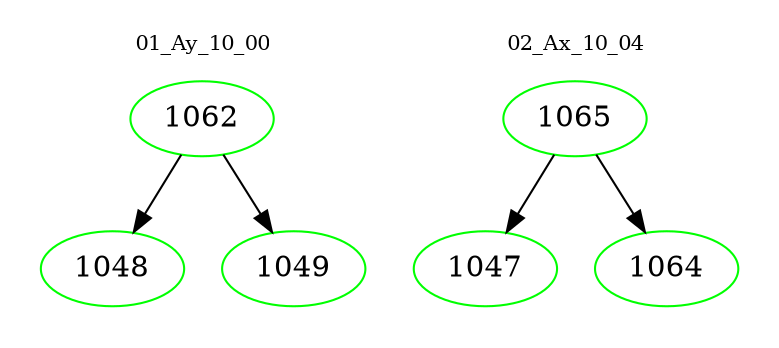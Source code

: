 digraph{
subgraph cluster_0 {
color = white
label = "01_Ay_10_00";
fontsize=10;
T0_1062 [label="1062", color="green"]
T0_1062 -> T0_1048 [color="black"]
T0_1048 [label="1048", color="green"]
T0_1062 -> T0_1049 [color="black"]
T0_1049 [label="1049", color="green"]
}
subgraph cluster_1 {
color = white
label = "02_Ax_10_04";
fontsize=10;
T1_1065 [label="1065", color="green"]
T1_1065 -> T1_1047 [color="black"]
T1_1047 [label="1047", color="green"]
T1_1065 -> T1_1064 [color="black"]
T1_1064 [label="1064", color="green"]
}
}
